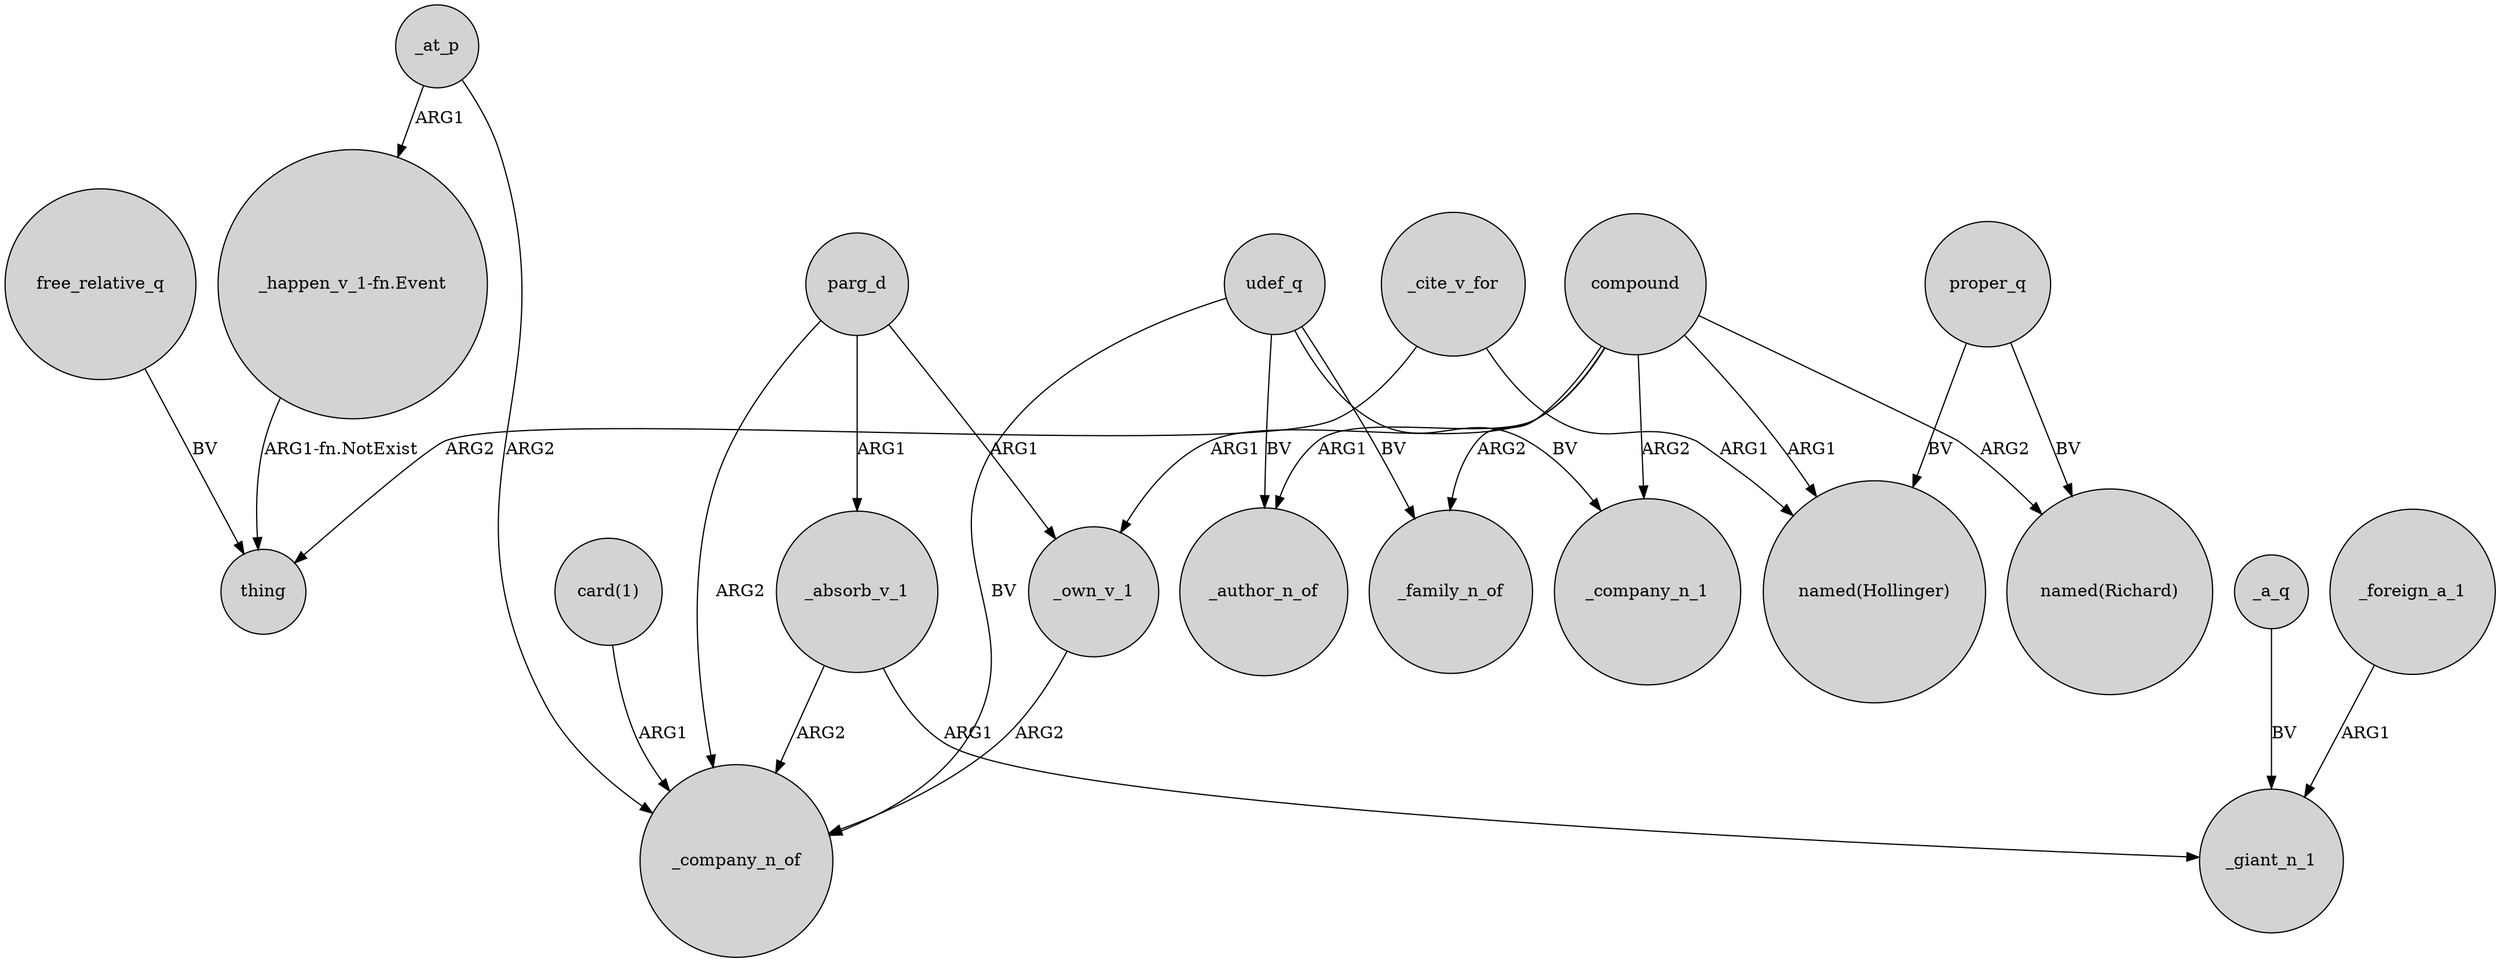 digraph {
	node [shape=circle style=filled]
	_cite_v_for -> thing [label=ARG2]
	parg_d -> _own_v_1 [label=ARG1]
	compound -> _company_n_1 [label=ARG2]
	compound -> "named(Richard)" [label=ARG2]
	_a_q -> _giant_n_1 [label=BV]
	compound -> _author_n_of [label=ARG1]
	compound -> _family_n_of [label=ARG2]
	compound -> _own_v_1 [label=ARG1]
	_absorb_v_1 -> _giant_n_1 [label=ARG1]
	_cite_v_for -> "named(Hollinger)" [label=ARG1]
	proper_q -> "named(Richard)" [label=BV]
	proper_q -> "named(Hollinger)" [label=BV]
	free_relative_q -> thing [label=BV]
	"_happen_v_1-fn.Event" -> thing [label="ARG1-fn.NotExist"]
	compound -> "named(Hollinger)" [label=ARG1]
	parg_d -> _company_n_of [label=ARG2]
	parg_d -> _absorb_v_1 [label=ARG1]
	_at_p -> "_happen_v_1-fn.Event" [label=ARG1]
	"card(1)" -> _company_n_of [label=ARG1]
	_absorb_v_1 -> _company_n_of [label=ARG2]
	udef_q -> _author_n_of [label=BV]
	udef_q -> _company_n_of [label=BV]
	udef_q -> _family_n_of [label=BV]
	_foreign_a_1 -> _giant_n_1 [label=ARG1]
	udef_q -> _company_n_1 [label=BV]
	_own_v_1 -> _company_n_of [label=ARG2]
	_at_p -> _company_n_of [label=ARG2]
}
